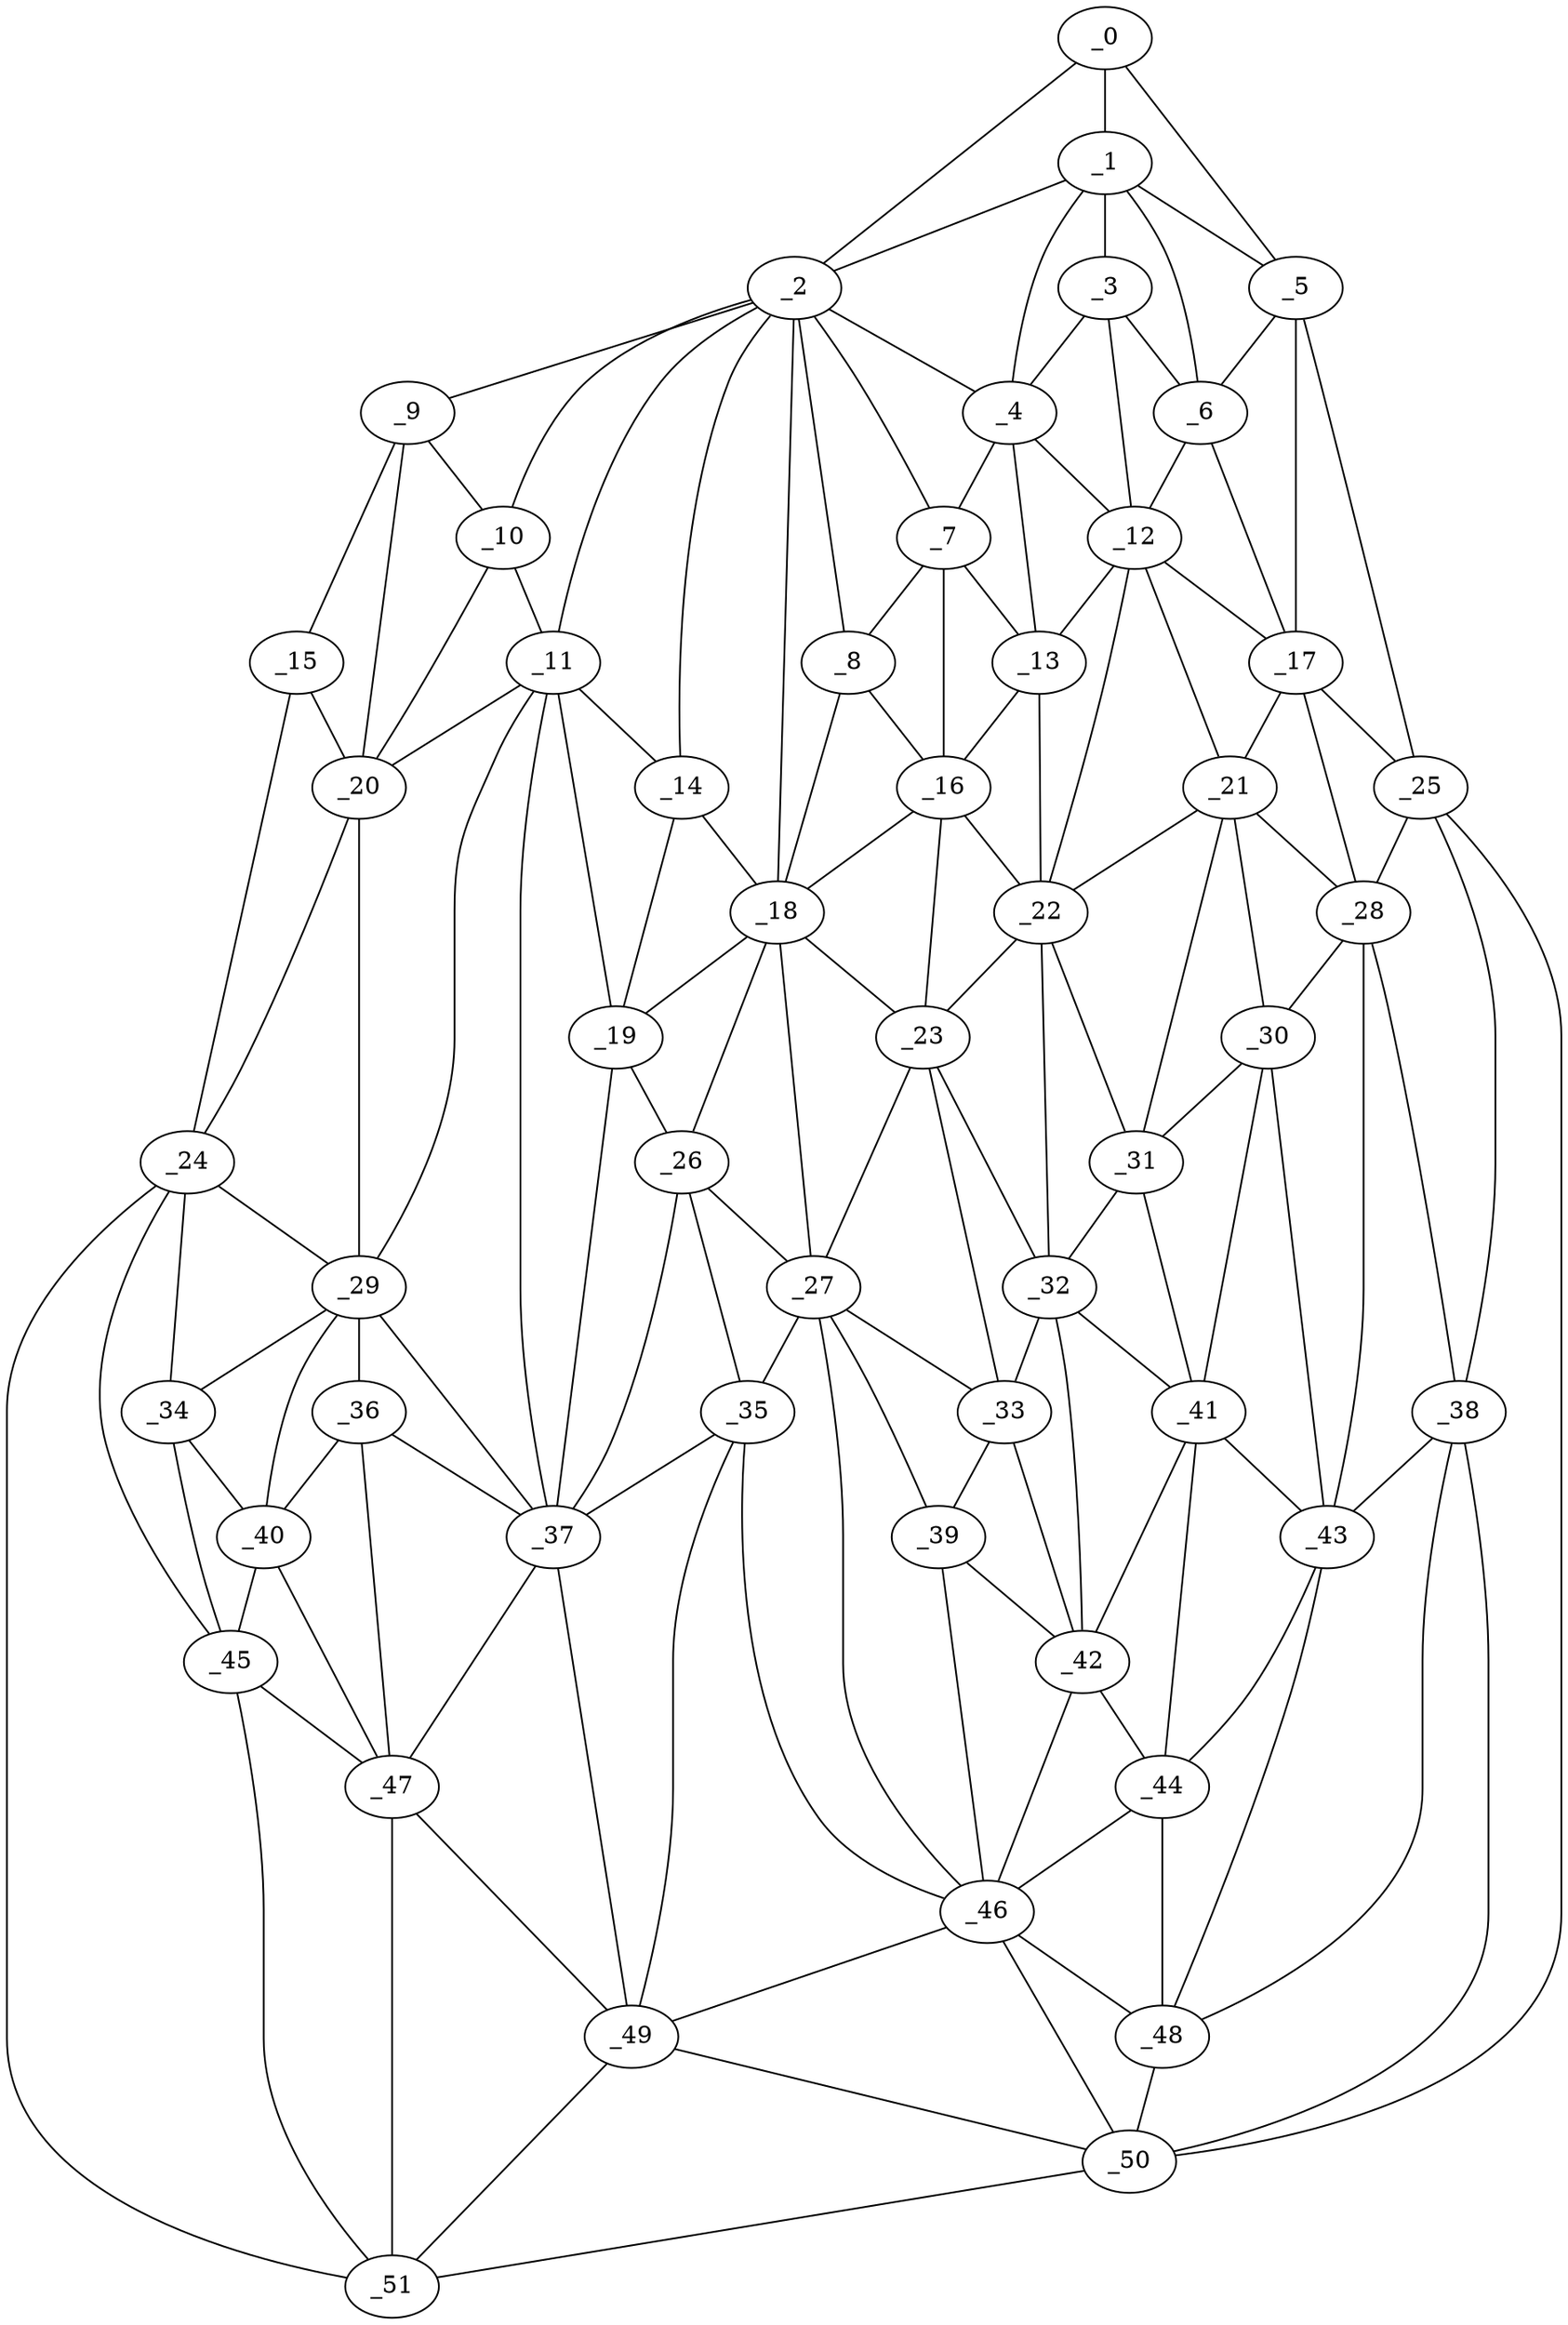 graph "obj99__0.gxl" {
	_0	 [x=35,
		y=9];
	_1	 [x=36,
		y=15];
	_0 -- _1	 [valence=1];
	_2	 [x=43,
		y=73];
	_0 -- _2	 [valence=1];
	_5	 [x=47,
		y=3];
	_0 -- _5	 [valence=1];
	_1 -- _2	 [valence=2];
	_3	 [x=46,
		y=31];
	_1 -- _3	 [valence=2];
	_4	 [x=46,
		y=40];
	_1 -- _4	 [valence=2];
	_1 -- _5	 [valence=1];
	_6	 [x=47,
		y=26];
	_1 -- _6	 [valence=2];
	_2 -- _4	 [valence=1];
	_7	 [x=50,
		y=50];
	_2 -- _7	 [valence=2];
	_8	 [x=51,
		y=56];
	_2 -- _8	 [valence=1];
	_9	 [x=52,
		y=114];
	_2 -- _9	 [valence=1];
	_10	 [x=53,
		y=106];
	_2 -- _10	 [valence=2];
	_11	 [x=55,
		y=97];
	_2 -- _11	 [valence=2];
	_14	 [x=56,
		y=76];
	_2 -- _14	 [valence=2];
	_18	 [x=61,
		y=70];
	_2 -- _18	 [valence=1];
	_3 -- _4	 [valence=2];
	_3 -- _6	 [valence=1];
	_12	 [x=56,
		y=33];
	_3 -- _12	 [valence=1];
	_4 -- _7	 [valence=2];
	_4 -- _12	 [valence=1];
	_13	 [x=56,
		y=43];
	_4 -- _13	 [valence=2];
	_5 -- _6	 [valence=2];
	_17	 [x=60,
		y=7];
	_5 -- _17	 [valence=2];
	_25	 [x=69,
		y=4];
	_5 -- _25	 [valence=1];
	_6 -- _12	 [valence=2];
	_6 -- _17	 [valence=2];
	_7 -- _8	 [valence=2];
	_7 -- _13	 [valence=2];
	_16	 [x=58,
		y=51];
	_7 -- _16	 [valence=1];
	_8 -- _16	 [valence=2];
	_8 -- _18	 [valence=1];
	_9 -- _10	 [valence=1];
	_15	 [x=57,
		y=118];
	_9 -- _15	 [valence=1];
	_20	 [x=61,
		y=106];
	_9 -- _20	 [valence=2];
	_10 -- _11	 [valence=1];
	_10 -- _20	 [valence=2];
	_11 -- _14	 [valence=1];
	_19	 [x=61,
		y=84];
	_11 -- _19	 [valence=2];
	_11 -- _20	 [valence=2];
	_29	 [x=71,
		y=106];
	_11 -- _29	 [valence=1];
	_37	 [x=77,
		y=97];
	_11 -- _37	 [valence=2];
	_12 -- _13	 [valence=2];
	_12 -- _17	 [valence=1];
	_21	 [x=63,
		y=33];
	_12 -- _21	 [valence=2];
	_22	 [x=63,
		y=41];
	_12 -- _22	 [valence=2];
	_13 -- _16	 [valence=2];
	_13 -- _22	 [valence=1];
	_14 -- _18	 [valence=2];
	_14 -- _19	 [valence=1];
	_15 -- _20	 [valence=1];
	_24	 [x=68,
		y=119];
	_15 -- _24	 [valence=1];
	_16 -- _18	 [valence=2];
	_16 -- _22	 [valence=2];
	_23	 [x=66,
		y=49];
	_16 -- _23	 [valence=1];
	_17 -- _21	 [valence=2];
	_17 -- _25	 [valence=2];
	_28	 [x=71,
		y=10];
	_17 -- _28	 [valence=1];
	_18 -- _19	 [valence=2];
	_18 -- _23	 [valence=1];
	_26	 [x=69,
		y=83];
	_18 -- _26	 [valence=1];
	_27	 [x=70,
		y=70];
	_18 -- _27	 [valence=2];
	_19 -- _26	 [valence=2];
	_19 -- _37	 [valence=2];
	_20 -- _24	 [valence=1];
	_20 -- _29	 [valence=2];
	_21 -- _22	 [valence=2];
	_21 -- _28	 [valence=2];
	_30	 [x=72,
		y=33];
	_21 -- _30	 [valence=2];
	_31	 [x=72,
		y=40];
	_21 -- _31	 [valence=2];
	_22 -- _23	 [valence=2];
	_22 -- _31	 [valence=1];
	_32	 [x=73,
		y=44];
	_22 -- _32	 [valence=1];
	_23 -- _27	 [valence=1];
	_23 -- _32	 [valence=1];
	_33	 [x=73,
		y=51];
	_23 -- _33	 [valence=2];
	_24 -- _29	 [valence=2];
	_34	 [x=73,
		y=118];
	_24 -- _34	 [valence=1];
	_45	 [x=85,
		y=117];
	_24 -- _45	 [valence=2];
	_51	 [x=97,
		y=117];
	_24 -- _51	 [valence=1];
	_25 -- _28	 [valence=2];
	_38	 [x=78,
		y=8];
	_25 -- _38	 [valence=2];
	_50	 [x=96,
		y=15];
	_25 -- _50	 [valence=1];
	_26 -- _27	 [valence=1];
	_35	 [x=74,
		y=76];
	_26 -- _35	 [valence=1];
	_26 -- _37	 [valence=2];
	_27 -- _33	 [valence=2];
	_27 -- _35	 [valence=2];
	_39	 [x=78,
		y=56];
	_27 -- _39	 [valence=2];
	_46	 [x=86,
		y=62];
	_27 -- _46	 [valence=1];
	_28 -- _30	 [valence=2];
	_28 -- _38	 [valence=1];
	_43	 [x=82,
		y=31];
	_28 -- _43	 [valence=2];
	_29 -- _34	 [valence=2];
	_36	 [x=76,
		y=106];
	_29 -- _36	 [valence=2];
	_29 -- _37	 [valence=2];
	_40	 [x=78,
		y=113];
	_29 -- _40	 [valence=2];
	_30 -- _31	 [valence=2];
	_41	 [x=80,
		y=42];
	_30 -- _41	 [valence=1];
	_30 -- _43	 [valence=2];
	_31 -- _32	 [valence=2];
	_31 -- _41	 [valence=2];
	_32 -- _33	 [valence=2];
	_32 -- _41	 [valence=1];
	_42	 [x=80,
		y=50];
	_32 -- _42	 [valence=1];
	_33 -- _39	 [valence=1];
	_33 -- _42	 [valence=2];
	_34 -- _40	 [valence=1];
	_34 -- _45	 [valence=2];
	_35 -- _37	 [valence=2];
	_35 -- _46	 [valence=1];
	_49	 [x=88,
		y=73];
	_35 -- _49	 [valence=1];
	_36 -- _37	 [valence=2];
	_36 -- _40	 [valence=2];
	_47	 [x=87,
		y=111];
	_36 -- _47	 [valence=2];
	_37 -- _47	 [valence=2];
	_37 -- _49	 [valence=2];
	_38 -- _43	 [valence=2];
	_48	 [x=88,
		y=30];
	_38 -- _48	 [valence=1];
	_38 -- _50	 [valence=1];
	_39 -- _42	 [valence=1];
	_39 -- _46	 [valence=2];
	_40 -- _45	 [valence=2];
	_40 -- _47	 [valence=2];
	_41 -- _42	 [valence=2];
	_41 -- _43	 [valence=2];
	_44	 [x=85,
		y=38];
	_41 -- _44	 [valence=2];
	_42 -- _44	 [valence=2];
	_42 -- _46	 [valence=2];
	_43 -- _44	 [valence=2];
	_43 -- _48	 [valence=2];
	_44 -- _46	 [valence=1];
	_44 -- _48	 [valence=2];
	_45 -- _47	 [valence=2];
	_45 -- _51	 [valence=1];
	_46 -- _48	 [valence=2];
	_46 -- _49	 [valence=2];
	_46 -- _50	 [valence=1];
	_47 -- _49	 [valence=2];
	_47 -- _51	 [valence=2];
	_48 -- _50	 [valence=2];
	_49 -- _50	 [valence=2];
	_49 -- _51	 [valence=1];
	_50 -- _51	 [valence=1];
}

